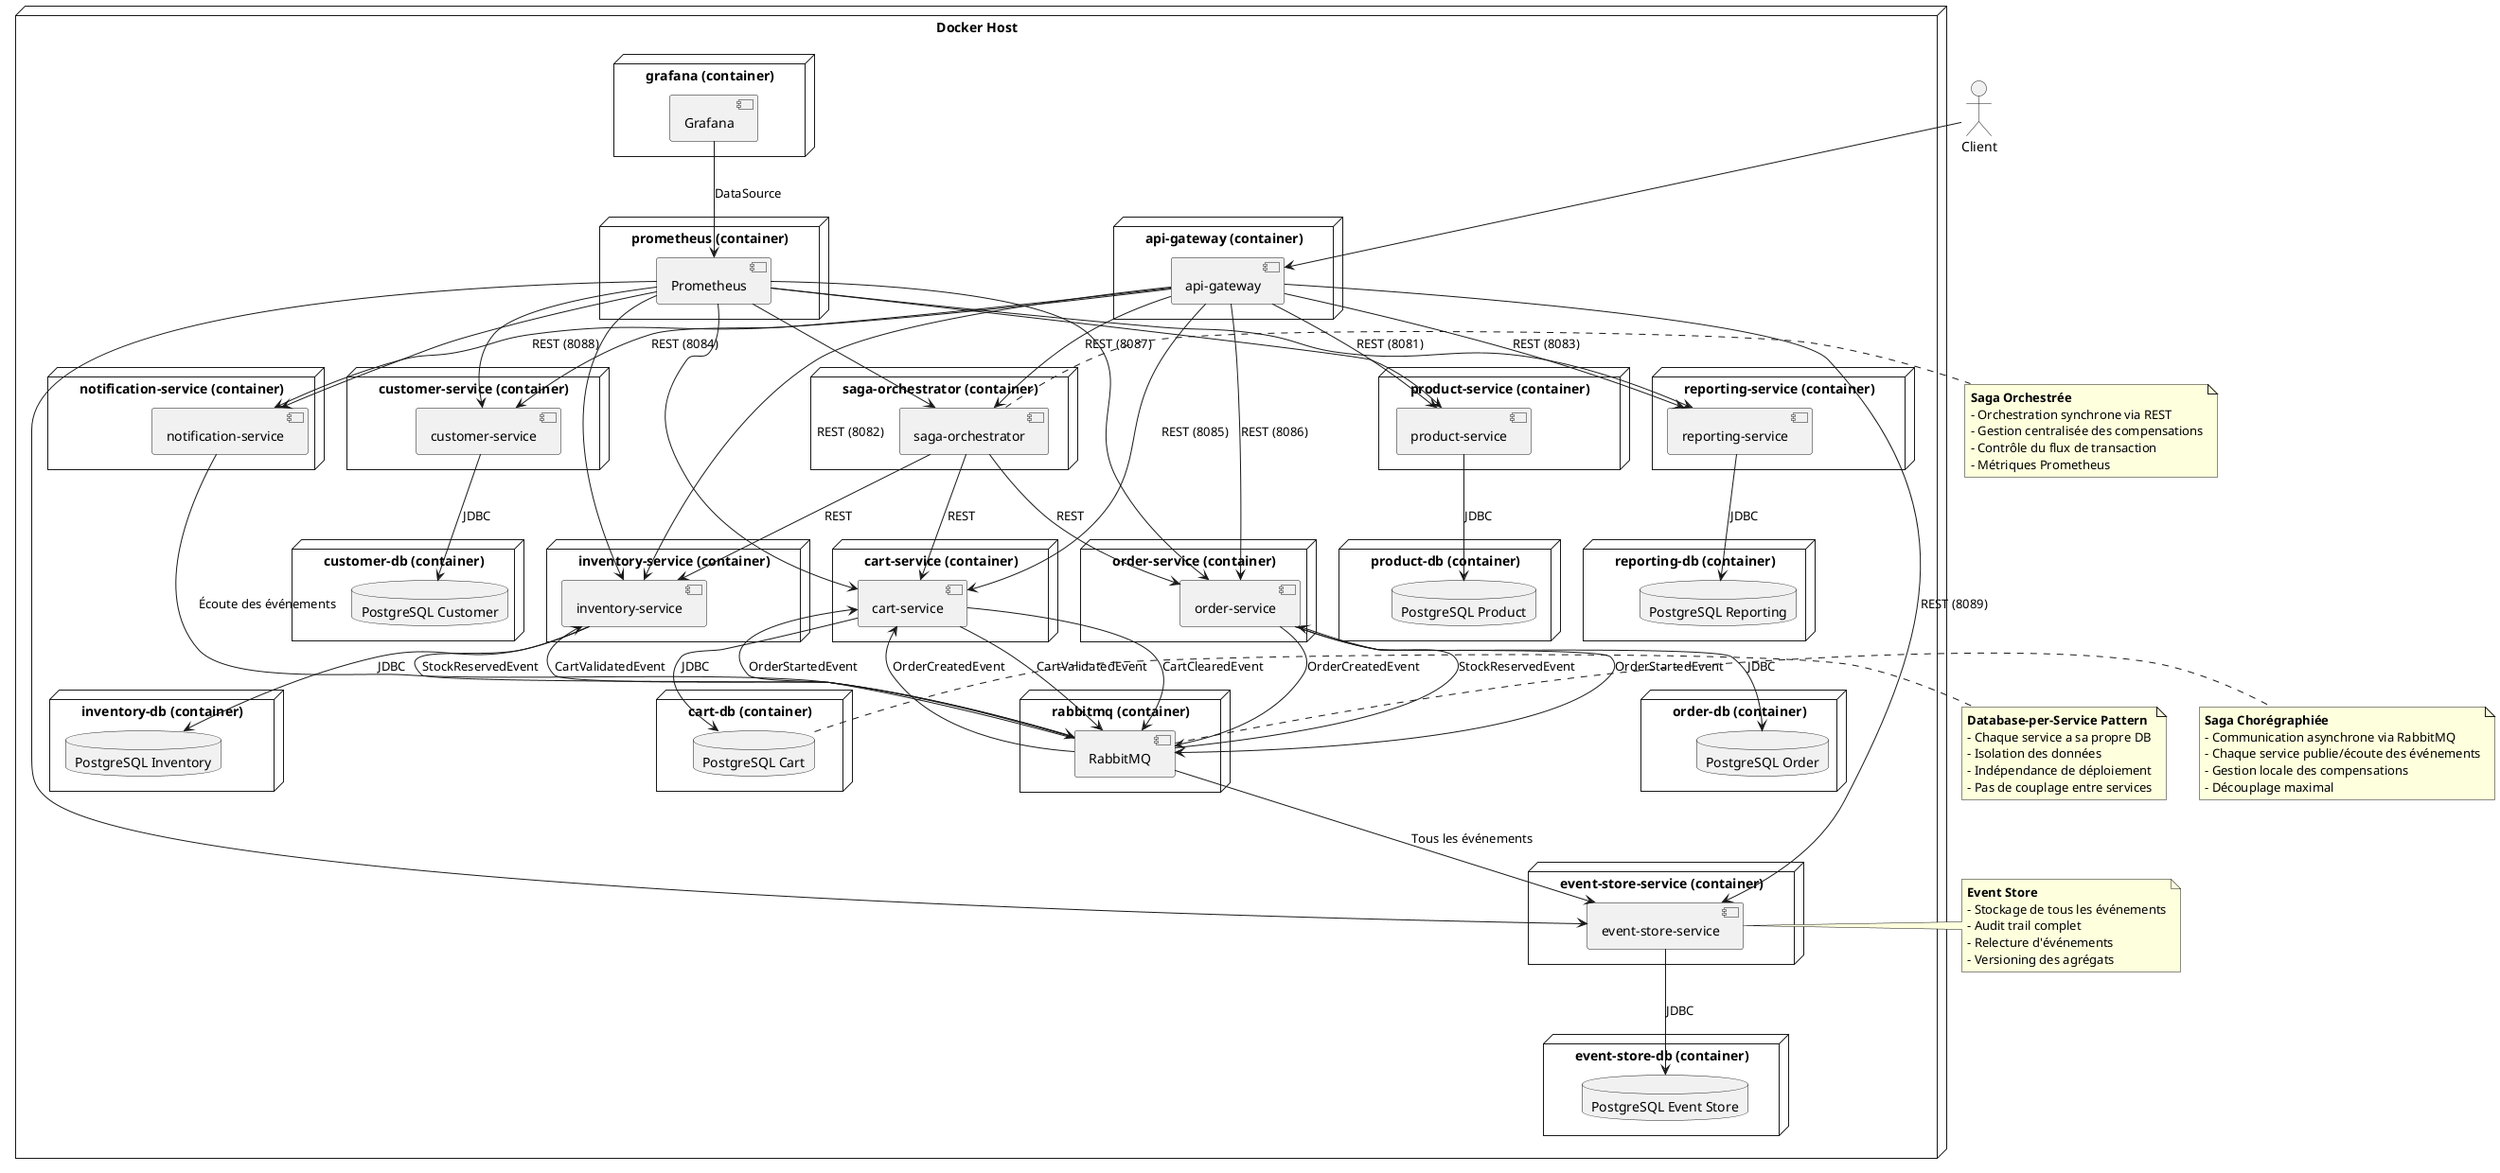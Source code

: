 @startuml

' Représentation des utilisateurs
actor "Client" as client

' Conteneur Docker pour l'API Gateway
node "Docker Host" {
  node "api-gateway (container)" {
    [api-gateway]
  }
  node "cart-service (container)" {
    [cart-service]
  }
  node "customer-service (container)" {
    [customer-service]
  }
  node "inventory-service (container)" {
    [inventory-service]
  }
  node "order-service (container)" {
    [order-service]
  }
  node "product-service (container)" {
    [product-service]
  }
  node "reporting-service (container)" {
    [reporting-service]
  }
  node "event-store-service (container)" {
    [event-store-service]
  }
  node "notification-service (container)" {
    [notification-service]
  }
  node "saga-orchestrator (container)" {
    [saga-orchestrator]
  }
  
  ' Message Broker
  node "rabbitmq (container)" {
    [RabbitMQ]
  }
  
  ' Bases de données multiples (Database-per-Service pattern)
  node "cart-db (container)" {
    database "PostgreSQL Cart"
  }
  node "customer-db (container)" {
    database "PostgreSQL Customer"
  }
  node "inventory-db (container)" {
    database "PostgreSQL Inventory"
  }
  node "order-db (container)" {
    database "PostgreSQL Order"
  }
  node "product-db (container)" {
    database "PostgreSQL Product"
  }
  node "reporting-db (container)" {
    database "PostgreSQL Reporting"
  }
  node "event-store-db (container)" {
    database "PostgreSQL Event Store"
  }
  
  ' Monitoring
  node "prometheus (container)" {
    [Prometheus]
  }
  node "grafana (container)" {
    [Grafana]
  }
}

' Flux de communication - API Gateway
client --> [api-gateway]
[api-gateway] --> [cart-service] : REST (8085)
[api-gateway] --> [customer-service] : REST (8084)
[api-gateway] --> [inventory-service]: REST (8082)
[api-gateway] --> [order-service]: REST (8086)
[api-gateway] --> [product-service]: REST (8081)
[api-gateway] --> [reporting-service]: REST (8083)
[api-gateway] --> [saga-orchestrator]: REST (8087)
[api-gateway] --> [notification-service]: REST (8088)
[api-gateway] --> [event-store-service]: REST (8089)

' Flux de communication - Saga Chorégraphiée via RabbitMQ
[order-service] --> [RabbitMQ] : OrderStartedEvent
[RabbitMQ] --> [cart-service] : OrderStartedEvent
[cart-service] --> [RabbitMQ] : CartValidatedEvent
[RabbitMQ] --> [inventory-service] : CartValidatedEvent
[inventory-service] --> [RabbitMQ] : StockReservedEvent
[RabbitMQ] --> [order-service] : StockReservedEvent
[order-service] --> [RabbitMQ] : OrderCreatedEvent
[RabbitMQ] --> [cart-service] : OrderCreatedEvent
[cart-service] --> [RabbitMQ] : CartClearedEvent

' Flux de communication - Saga Orchestrator (REST)
[saga-orchestrator] --> [cart-service] : REST
[saga-orchestrator] --> [inventory-service]: REST
[saga-orchestrator] --> [order-service]: REST

' Event Store - Stockage de tous les événements
[RabbitMQ] --> [event-store-service] : Tous les événements
[notification-service] --> [RabbitMQ] : Écoute des événements

' Connexions aux bases de données (Database-per-Service)
[cart-service] --> [PostgreSQL Cart]: JDBC
[customer-service] --> [PostgreSQL Customer]: JDBC
[inventory-service] --> [PostgreSQL Inventory]: JDBC
[order-service] --> [PostgreSQL Order]: JDBC
[product-service] --> [PostgreSQL Product]: JDBC
[reporting-service] --> [PostgreSQL Reporting]: JDBC
[event-store-service] --> [PostgreSQL Event Store]: JDBC

' Monitoring - Prometheus collecte les métriques
[Prometheus] --> [cart-service] 
[Prometheus] --> [customer-service] 
[Prometheus] --> [inventory-service] 
[Prometheus] --> [order-service]
[Prometheus] --> [product-service] 
[Prometheus] --> [reporting-service]
[Prometheus] --> [event-store-service]
[Prometheus] --> [notification-service]
[Prometheus] --> [saga-orchestrator]

' Grafana utilise Prometheus comme datasource
[Grafana] --> [Prometheus]: DataSource

' Note sur les patterns Saga
note right of [RabbitMQ]
  **Saga Chorégraphiée**
  - Communication asynchrone via RabbitMQ
  - Chaque service publie/écoute des événements
  - Gestion locale des compensations
  - Découplage maximal
end note

note right of [saga-orchestrator]
  **Saga Orchestrée**
  - Orchestration synchrone via REST
  - Gestion centralisée des compensations
  - Contrôle du flux de transaction
  - Métriques Prometheus
end note

' Note sur le pattern Database-per-Service
note right of [PostgreSQL Cart]
  **Database-per-Service Pattern**
  - Chaque service a sa propre DB
  - Isolation des données
  - Indépendance de déploiement
  - Pas de couplage entre services
end note

' Note sur l'Event Store
note right of [event-store-service]
  **Event Store**
  - Stockage de tous les événements
  - Audit trail complet
  - Relecture d'événements
  - Versioning des agrégats
end note

@enduml
